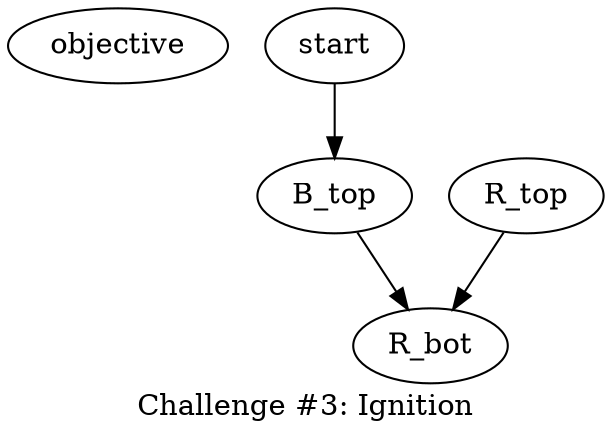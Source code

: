 /*  Challenge #3: Ignition
 *
 *  Release one blue ball and then all of the red balls.
 */


digraph Challenge03 {
    /*
    ** attributes
    */

    /*
    ** nodes
    */

    objective [
    ]

    /*
    ** edges
    */
    start -> B_top

    B_top -> R_bot
    R_top -> R_bot


    /*
    ** graph attributes
    */
    graph [
        label="Challenge #3: Ignition"
    ]
}
